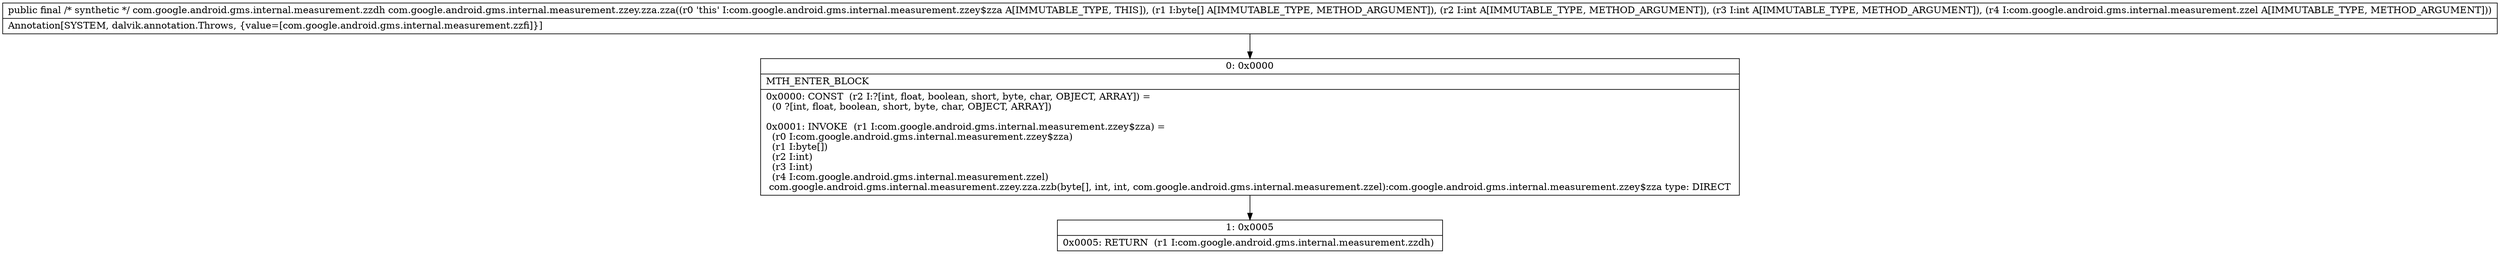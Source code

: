 digraph "CFG forcom.google.android.gms.internal.measurement.zzey.zza.zza([BIILcom\/google\/android\/gms\/internal\/measurement\/zzel;)Lcom\/google\/android\/gms\/internal\/measurement\/zzdh;" {
Node_0 [shape=record,label="{0\:\ 0x0000|MTH_ENTER_BLOCK\l|0x0000: CONST  (r2 I:?[int, float, boolean, short, byte, char, OBJECT, ARRAY]) = \l  (0 ?[int, float, boolean, short, byte, char, OBJECT, ARRAY])\l \l0x0001: INVOKE  (r1 I:com.google.android.gms.internal.measurement.zzey$zza) = \l  (r0 I:com.google.android.gms.internal.measurement.zzey$zza)\l  (r1 I:byte[])\l  (r2 I:int)\l  (r3 I:int)\l  (r4 I:com.google.android.gms.internal.measurement.zzel)\l com.google.android.gms.internal.measurement.zzey.zza.zzb(byte[], int, int, com.google.android.gms.internal.measurement.zzel):com.google.android.gms.internal.measurement.zzey$zza type: DIRECT \l}"];
Node_1 [shape=record,label="{1\:\ 0x0005|0x0005: RETURN  (r1 I:com.google.android.gms.internal.measurement.zzdh) \l}"];
MethodNode[shape=record,label="{public final \/* synthetic *\/ com.google.android.gms.internal.measurement.zzdh com.google.android.gms.internal.measurement.zzey.zza.zza((r0 'this' I:com.google.android.gms.internal.measurement.zzey$zza A[IMMUTABLE_TYPE, THIS]), (r1 I:byte[] A[IMMUTABLE_TYPE, METHOD_ARGUMENT]), (r2 I:int A[IMMUTABLE_TYPE, METHOD_ARGUMENT]), (r3 I:int A[IMMUTABLE_TYPE, METHOD_ARGUMENT]), (r4 I:com.google.android.gms.internal.measurement.zzel A[IMMUTABLE_TYPE, METHOD_ARGUMENT]))  | Annotation[SYSTEM, dalvik.annotation.Throws, \{value=[com.google.android.gms.internal.measurement.zzfi]\}]\l}"];
MethodNode -> Node_0;
Node_0 -> Node_1;
}

